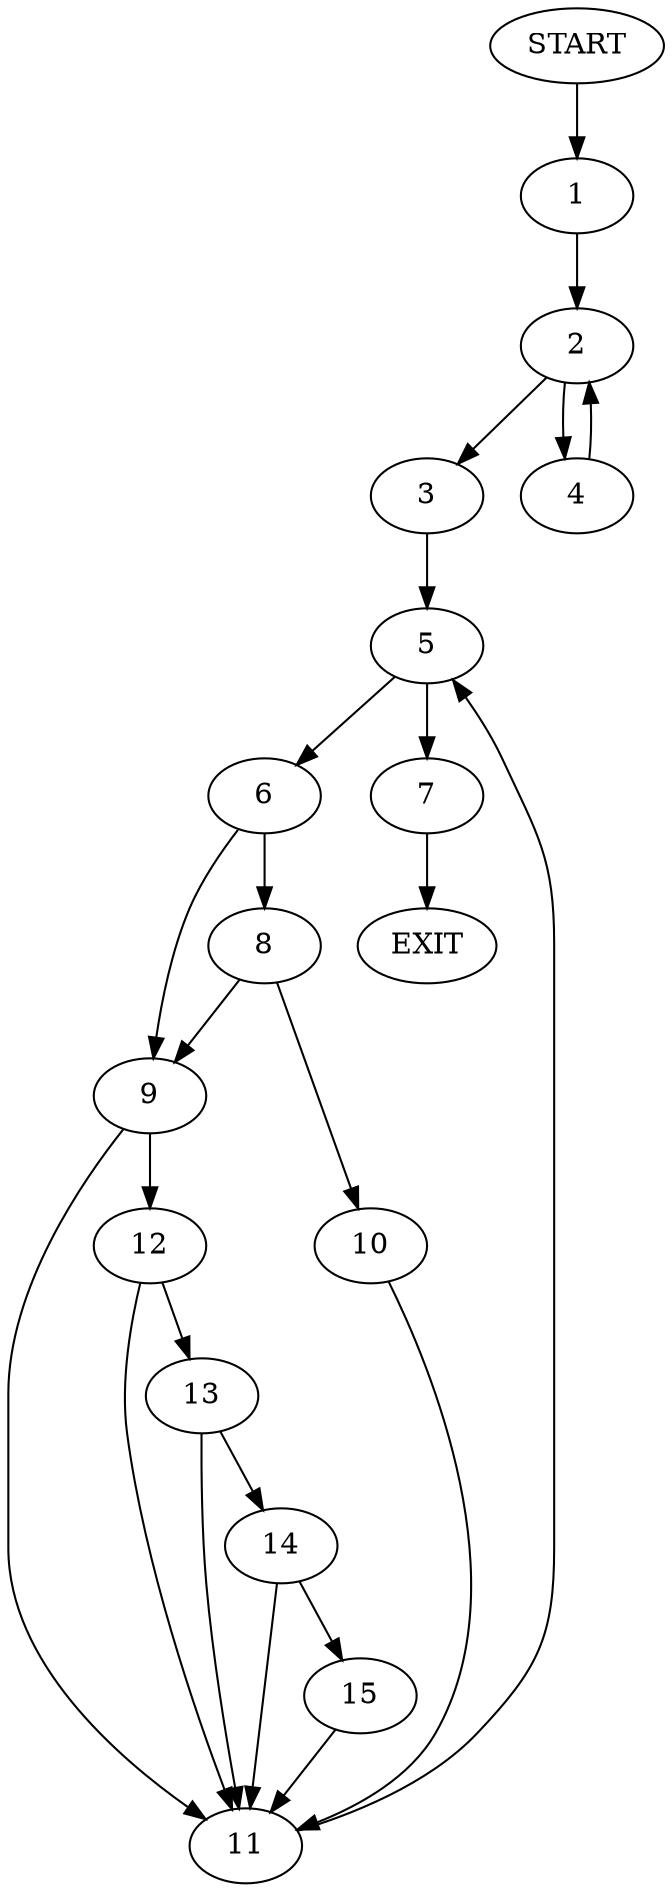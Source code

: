 digraph {
0 [label="START"]
16 [label="EXIT"]
0 -> 1
1 -> 2
2 -> 3
2 -> 4
4 -> 2
3 -> 5
5 -> 6
5 -> 7
7 -> 16
6 -> 8
6 -> 9
8 -> 9
8 -> 10
9 -> 11
9 -> 12
10 -> 11
11 -> 5
12 -> 11
12 -> 13
13 -> 11
13 -> 14
14 -> 11
14 -> 15
15 -> 11
}
